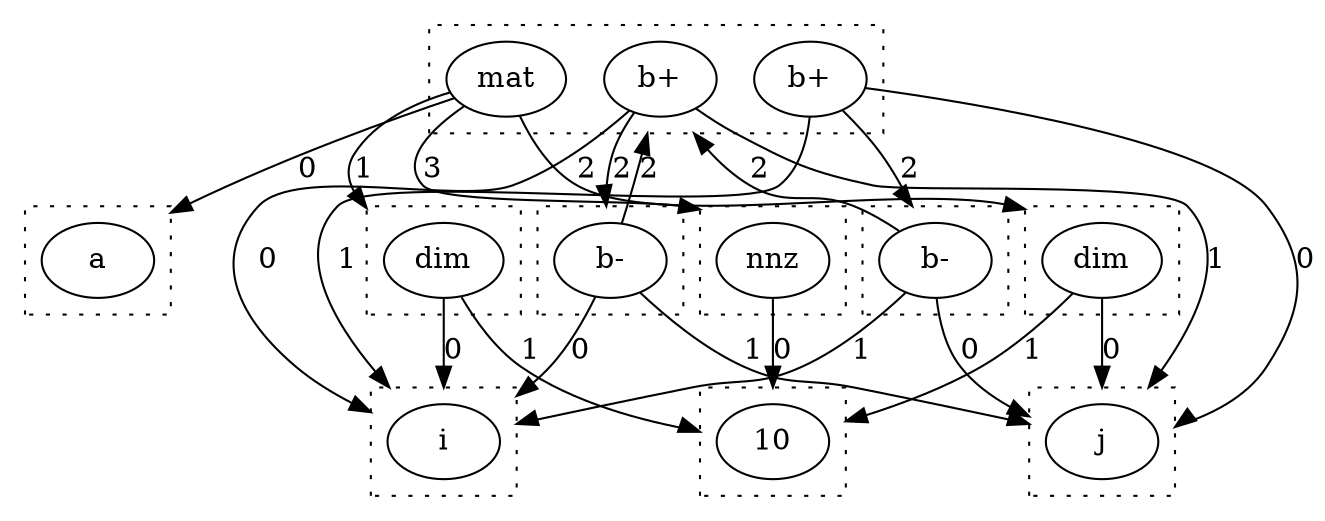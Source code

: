 digraph {
  compound=true
  subgraph cluster_0 {
    style=dotted
    0.0[label = "a"]
  }
  subgraph cluster_1 {
    style=dotted
    1.0[label = "i"]
  }
  subgraph cluster_2 {
    style=dotted
    2.0[label = "10"]
  }
  subgraph cluster_3 {
    style=dotted
    3.0[label = "dim"]
  }
  subgraph cluster_4 {
    style=dotted
    4.0[label = "j"]
  }
  subgraph cluster_5 {
    style=dotted
    5.0[label = "dim"]
  }
  subgraph cluster_6 {
    style=dotted
    6.0[label = "nnz"]
  }
  subgraph cluster_7 {
    style=dotted
    7.0[label = "b+"]
    7.1[label = "mat"]
    7.2[label = "b+"]
  }
  subgraph cluster_8 {
    style=dotted
    8.0[label = "b-"]
  }
  subgraph cluster_10 {
    style=dotted
    10.0[label = "b-"]
  }
  3.0 -> 1.0 [lhead = cluster_1, label = 0]
  3.0 -> 2.0 [lhead = cluster_2, label = 1]
  5.0 -> 4.0 [lhead = cluster_4, label = 0]
  5.0 -> 2.0 [lhead = cluster_2, label = 1]
  6.0 -> 2.0 [lhead = cluster_2, label = 0]
  7.0 -> 1.0 [lhead = cluster_1, label = 0]
  7.0 -> 4.0 [lhead = cluster_4, label = 1]
  7.0 -> 8.0 [lhead = cluster_8, label = 2]
  7.1 -> 0.0 [lhead = cluster_0, label = 0]
  7.1 -> 3.0 [lhead = cluster_3, label = 1]
  7.1 -> 5.0 [lhead = cluster_5, label = 2]
  7.1 -> 6.0 [lhead = cluster_6, label = 3]
  7.2 -> 4.0 [lhead = cluster_4, label = 0]
  7.2 -> 1.0 [lhead = cluster_1, label = 1]
  7.2 -> 10.0 [lhead = cluster_10, label = 2]
  8.0 -> 1.0 [lhead = cluster_1, label = 0]
  8.0 -> 4.0 [lhead = cluster_4, label = 1]
  8.0 -> 7.0 [lhead = cluster_7, label = 2]
  10.0 -> 4.0 [lhead = cluster_4, label = 0]
  10.0 -> 1.0 [lhead = cluster_1, label = 1]
  10.0 -> 7.0 [lhead = cluster_7, label = 2]
}